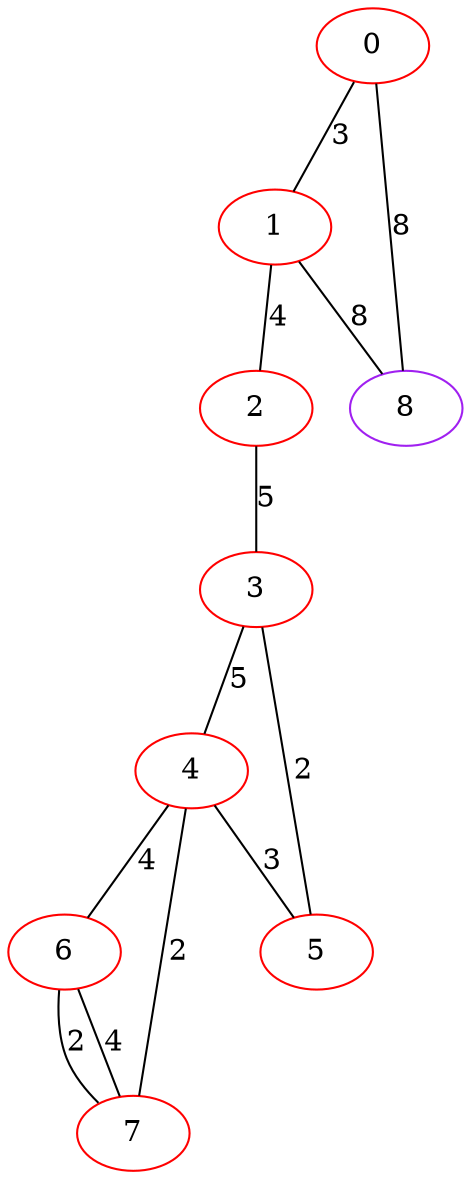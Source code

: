 graph "" {
0 [color=red, weight=1];
1 [color=red, weight=1];
2 [color=red, weight=1];
3 [color=red, weight=1];
4 [color=red, weight=1];
5 [color=red, weight=1];
6 [color=red, weight=1];
7 [color=red, weight=1];
8 [color=purple, weight=4];
0 -- 8  [key=0, label=8];
0 -- 1  [key=0, label=3];
1 -- 8  [key=0, label=8];
1 -- 2  [key=0, label=4];
2 -- 3  [key=0, label=5];
3 -- 4  [key=0, label=5];
3 -- 5  [key=0, label=2];
4 -- 5  [key=0, label=3];
4 -- 6  [key=0, label=4];
4 -- 7  [key=0, label=2];
6 -- 7  [key=0, label=4];
6 -- 7  [key=1, label=2];
}
